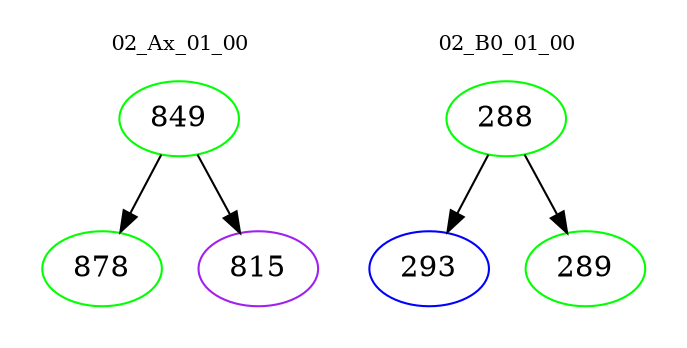 digraph{
subgraph cluster_0 {
color = white
label = "02_Ax_01_00";
fontsize=10;
T0_849 [label="849", color="green"]
T0_849 -> T0_878 [color="black"]
T0_878 [label="878", color="green"]
T0_849 -> T0_815 [color="black"]
T0_815 [label="815", color="purple"]
}
subgraph cluster_1 {
color = white
label = "02_B0_01_00";
fontsize=10;
T1_288 [label="288", color="green"]
T1_288 -> T1_293 [color="black"]
T1_293 [label="293", color="blue"]
T1_288 -> T1_289 [color="black"]
T1_289 [label="289", color="green"]
}
}
